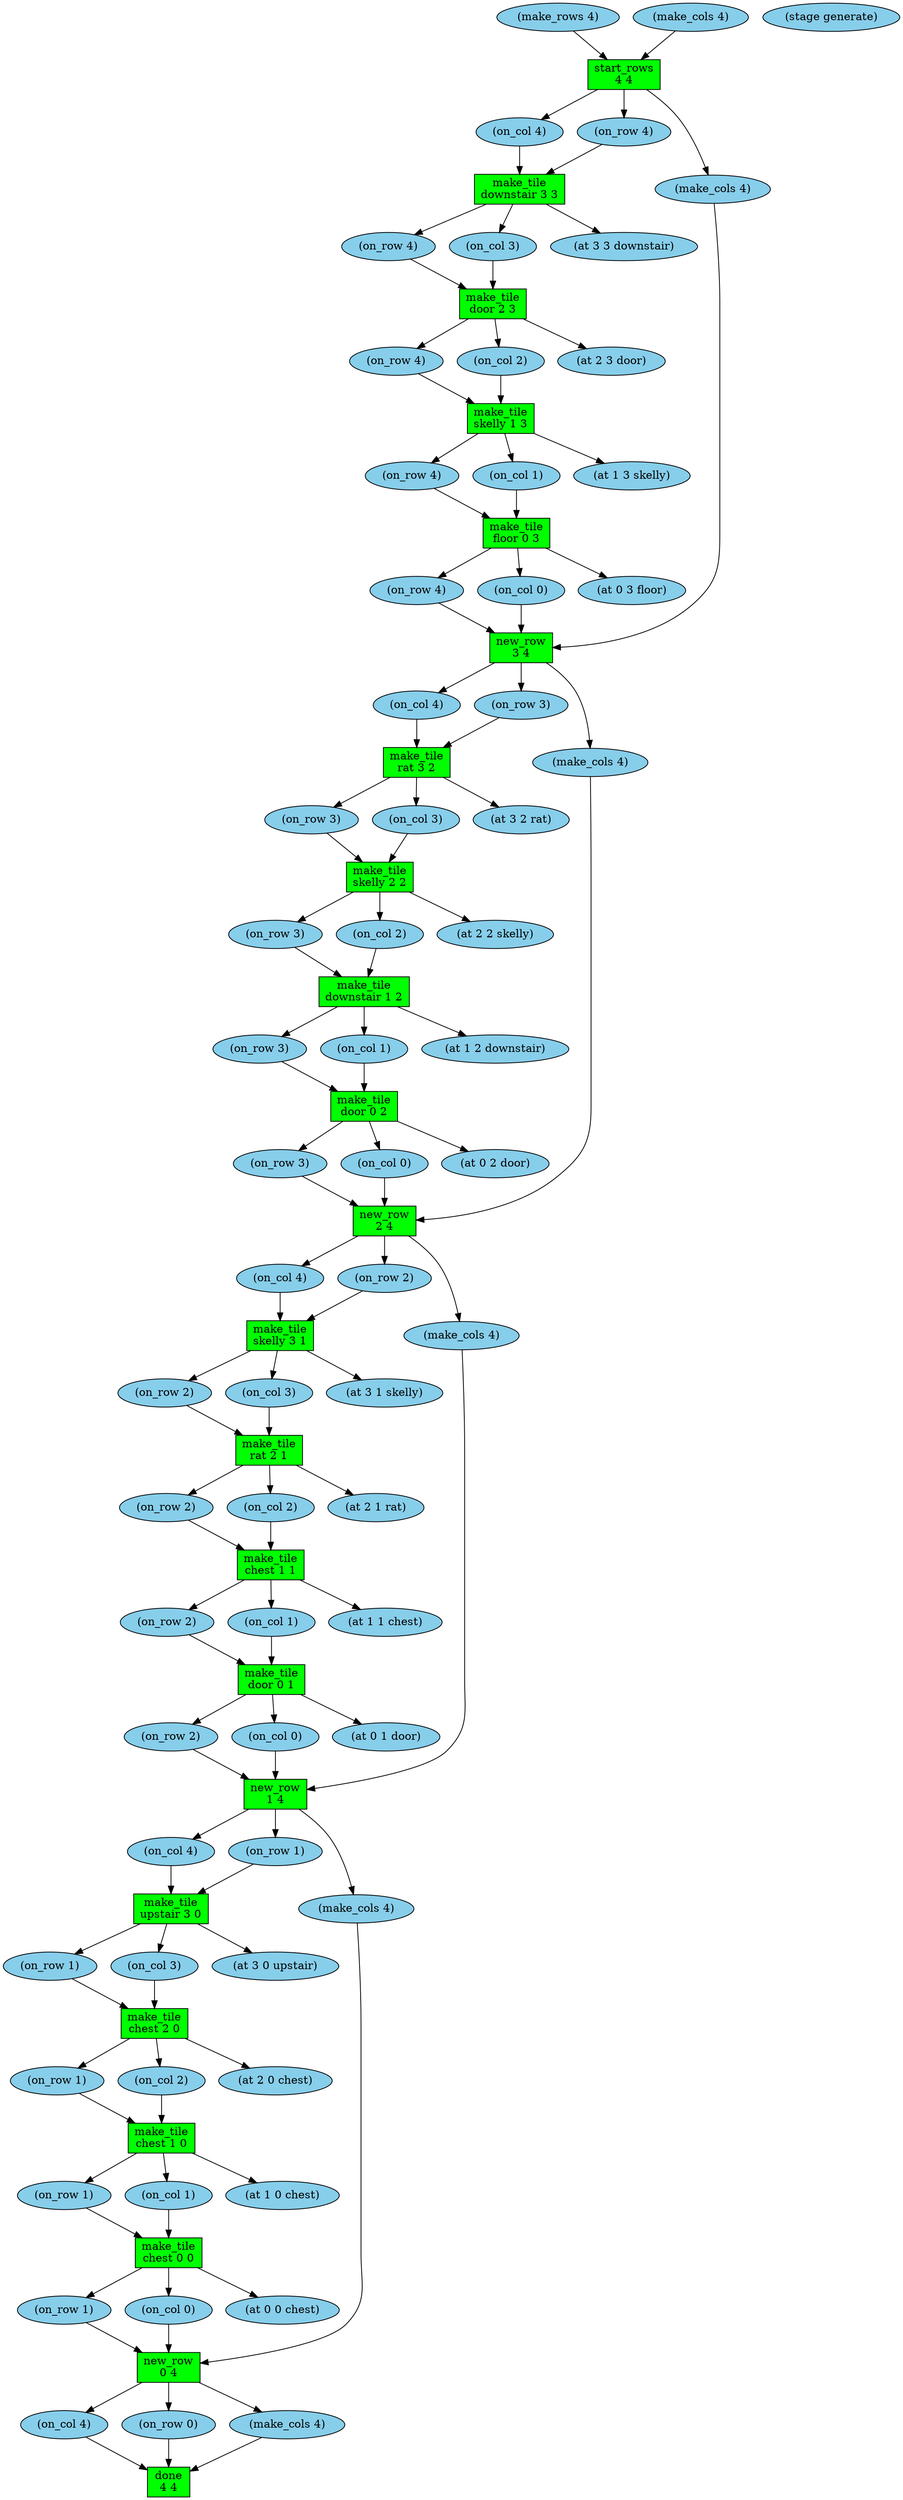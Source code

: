 digraph {
x2 [style=filled,fillcolor=skyblue,label="(make_rows 4)"];
x1 [style=filled,fillcolor=skyblue,label="(make_cols 4)"];
x0 [style=filled,fillcolor=skyblue,label="(stage generate)"];
t0 [shape=box,style=filled,fillcolor=green,label="start_rows\n4 4"];
x5 [style=filled,fillcolor=skyblue,label="(on_col 4)"];
x4 [style=filled,fillcolor=skyblue,label="(on_row 4)"];
x3 [style=filled,fillcolor=skyblue,label="(make_cols 4)"];
x2 -> t0;
x1 -> t0;
t0 -> x5;
t0 -> x4;
t0 -> x3;
t1 [shape=box,style=filled,fillcolor=green,label="make_tile\ndownstair 3 3"];
x8 [style=filled,fillcolor=skyblue,label="(on_row 4)"];
x7 [style=filled,fillcolor=skyblue,label="(on_col 3)"];
x6 [style=filled,fillcolor=skyblue,label="(at 3 3 downstair)"];
x5 -> t1;
x4 -> t1;
t1 -> x8;
t1 -> x7;
t1 -> x6;
t2 [shape=box,style=filled,fillcolor=green,label="make_tile\ndoor 2 3"];
x11 [style=filled,fillcolor=skyblue,label="(on_row 4)"];
x10 [style=filled,fillcolor=skyblue,label="(on_col 2)"];
x9 [style=filled,fillcolor=skyblue,label="(at 2 3 door)"];
x7 -> t2;
x8 -> t2;
t2 -> x11;
t2 -> x10;
t2 -> x9;
t3 [shape=box,style=filled,fillcolor=green,label="make_tile\nskelly 1 3"];
x14 [style=filled,fillcolor=skyblue,label="(on_row 4)"];
x13 [style=filled,fillcolor=skyblue,label="(on_col 1)"];
x12 [style=filled,fillcolor=skyblue,label="(at 1 3 skelly)"];
x10 -> t3;
x11 -> t3;
t3 -> x14;
t3 -> x13;
t3 -> x12;
t4 [shape=box,style=filled,fillcolor=green,label="make_tile\nfloor 0 3"];
x17 [style=filled,fillcolor=skyblue,label="(on_row 4)"];
x16 [style=filled,fillcolor=skyblue,label="(on_col 0)"];
x15 [style=filled,fillcolor=skyblue,label="(at 0 3 floor)"];
x13 -> t4;
x14 -> t4;
t4 -> x17;
t4 -> x16;
t4 -> x15;
t5 [shape=box,style=filled,fillcolor=green,label="new_row\n3 4"];
x20 [style=filled,fillcolor=skyblue,label="(on_col 4)"];
x19 [style=filled,fillcolor=skyblue,label="(on_row 3)"];
x18 [style=filled,fillcolor=skyblue,label="(make_cols 4)"];
x17 -> t5;
x16 -> t5;
x3 -> t5;
t5 -> x20;
t5 -> x19;
t5 -> x18;
t6 [shape=box,style=filled,fillcolor=green,label="make_tile\nrat 3 2"];
x23 [style=filled,fillcolor=skyblue,label="(on_row 3)"];
x22 [style=filled,fillcolor=skyblue,label="(on_col 3)"];
x21 [style=filled,fillcolor=skyblue,label="(at 3 2 rat)"];
x20 -> t6;
x19 -> t6;
t6 -> x23;
t6 -> x22;
t6 -> x21;
t7 [shape=box,style=filled,fillcolor=green,label="make_tile\nskelly 2 2"];
x26 [style=filled,fillcolor=skyblue,label="(on_row 3)"];
x25 [style=filled,fillcolor=skyblue,label="(on_col 2)"];
x24 [style=filled,fillcolor=skyblue,label="(at 2 2 skelly)"];
x22 -> t7;
x23 -> t7;
t7 -> x26;
t7 -> x25;
t7 -> x24;
t8 [shape=box,style=filled,fillcolor=green,label="make_tile\ndownstair 1 2"];
x29 [style=filled,fillcolor=skyblue,label="(on_row 3)"];
x28 [style=filled,fillcolor=skyblue,label="(on_col 1)"];
x27 [style=filled,fillcolor=skyblue,label="(at 1 2 downstair)"];
x25 -> t8;
x26 -> t8;
t8 -> x29;
t8 -> x28;
t8 -> x27;
t9 [shape=box,style=filled,fillcolor=green,label="make_tile\ndoor 0 2"];
x32 [style=filled,fillcolor=skyblue,label="(on_row 3)"];
x31 [style=filled,fillcolor=skyblue,label="(on_col 0)"];
x30 [style=filled,fillcolor=skyblue,label="(at 0 2 door)"];
x28 -> t9;
x29 -> t9;
t9 -> x32;
t9 -> x31;
t9 -> x30;
t10 [shape=box,style=filled,fillcolor=green,label="new_row\n2 4"];
x35 [style=filled,fillcolor=skyblue,label="(on_col 4)"];
x34 [style=filled,fillcolor=skyblue,label="(on_row 2)"];
x33 [style=filled,fillcolor=skyblue,label="(make_cols 4)"];
x32 -> t10;
x31 -> t10;
x18 -> t10;
t10 -> x35;
t10 -> x34;
t10 -> x33;
t11 [shape=box,style=filled,fillcolor=green,label="make_tile\nskelly 3 1"];
x38 [style=filled,fillcolor=skyblue,label="(on_row 2)"];
x37 [style=filled,fillcolor=skyblue,label="(on_col 3)"];
x36 [style=filled,fillcolor=skyblue,label="(at 3 1 skelly)"];
x35 -> t11;
x34 -> t11;
t11 -> x38;
t11 -> x37;
t11 -> x36;
t12 [shape=box,style=filled,fillcolor=green,label="make_tile\nrat 2 1"];
x41 [style=filled,fillcolor=skyblue,label="(on_row 2)"];
x40 [style=filled,fillcolor=skyblue,label="(on_col 2)"];
x39 [style=filled,fillcolor=skyblue,label="(at 2 1 rat)"];
x37 -> t12;
x38 -> t12;
t12 -> x41;
t12 -> x40;
t12 -> x39;
t13 [shape=box,style=filled,fillcolor=green,label="make_tile\nchest 1 1"];
x44 [style=filled,fillcolor=skyblue,label="(on_row 2)"];
x43 [style=filled,fillcolor=skyblue,label="(on_col 1)"];
x42 [style=filled,fillcolor=skyblue,label="(at 1 1 chest)"];
x40 -> t13;
x41 -> t13;
t13 -> x44;
t13 -> x43;
t13 -> x42;
t14 [shape=box,style=filled,fillcolor=green,label="make_tile\ndoor 0 1"];
x47 [style=filled,fillcolor=skyblue,label="(on_row 2)"];
x46 [style=filled,fillcolor=skyblue,label="(on_col 0)"];
x45 [style=filled,fillcolor=skyblue,label="(at 0 1 door)"];
x43 -> t14;
x44 -> t14;
t14 -> x47;
t14 -> x46;
t14 -> x45;
t15 [shape=box,style=filled,fillcolor=green,label="new_row\n1 4"];
x50 [style=filled,fillcolor=skyblue,label="(on_col 4)"];
x49 [style=filled,fillcolor=skyblue,label="(on_row 1)"];
x48 [style=filled,fillcolor=skyblue,label="(make_cols 4)"];
x47 -> t15;
x46 -> t15;
x33 -> t15;
t15 -> x50;
t15 -> x49;
t15 -> x48;
t16 [shape=box,style=filled,fillcolor=green,label="make_tile\nupstair 3 0"];
x53 [style=filled,fillcolor=skyblue,label="(on_row 1)"];
x52 [style=filled,fillcolor=skyblue,label="(on_col 3)"];
x51 [style=filled,fillcolor=skyblue,label="(at 3 0 upstair)"];
x50 -> t16;
x49 -> t16;
t16 -> x53;
t16 -> x52;
t16 -> x51;
t17 [shape=box,style=filled,fillcolor=green,label="make_tile\nchest 2 0"];
x56 [style=filled,fillcolor=skyblue,label="(on_row 1)"];
x55 [style=filled,fillcolor=skyblue,label="(on_col 2)"];
x54 [style=filled,fillcolor=skyblue,label="(at 2 0 chest)"];
x52 -> t17;
x53 -> t17;
t17 -> x56;
t17 -> x55;
t17 -> x54;
t18 [shape=box,style=filled,fillcolor=green,label="make_tile\nchest 1 0"];
x59 [style=filled,fillcolor=skyblue,label="(on_row 1)"];
x58 [style=filled,fillcolor=skyblue,label="(on_col 1)"];
x57 [style=filled,fillcolor=skyblue,label="(at 1 0 chest)"];
x55 -> t18;
x56 -> t18;
t18 -> x59;
t18 -> x58;
t18 -> x57;
t19 [shape=box,style=filled,fillcolor=green,label="make_tile\nchest 0 0"];
x62 [style=filled,fillcolor=skyblue,label="(on_row 1)"];
x61 [style=filled,fillcolor=skyblue,label="(on_col 0)"];
x60 [style=filled,fillcolor=skyblue,label="(at 0 0 chest)"];
x58 -> t19;
x59 -> t19;
t19 -> x62;
t19 -> x61;
t19 -> x60;
t20 [shape=box,style=filled,fillcolor=green,label="new_row\n0 4"];
x65 [style=filled,fillcolor=skyblue,label="(on_col 4)"];
x64 [style=filled,fillcolor=skyblue,label="(on_row 0)"];
x63 [style=filled,fillcolor=skyblue,label="(make_cols 4)"];
x62 -> t20;
x61 -> t20;
x48 -> t20;
t20 -> x65;
t20 -> x64;
t20 -> x63;
t21 [shape=box,style=filled,fillcolor=green,label="done\n4 4"];
x65 -> t21;
x64 -> t21;
x63 -> t21;
}